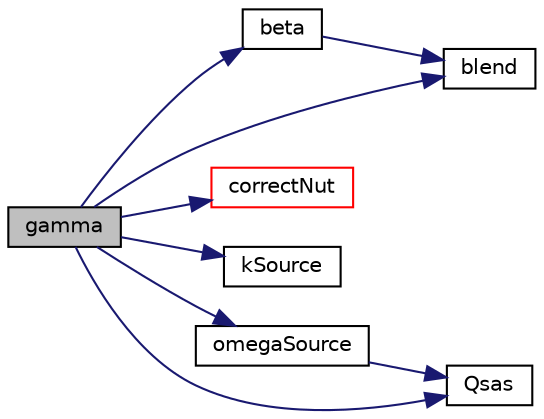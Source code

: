 digraph "gamma"
{
  bgcolor="transparent";
  edge [fontname="Helvetica",fontsize="10",labelfontname="Helvetica",labelfontsize="10"];
  node [fontname="Helvetica",fontsize="10",shape=record];
  rankdir="LR";
  Node1 [label="gamma",height=0.2,width=0.4,color="black", fillcolor="grey75", style="filled", fontcolor="black"];
  Node1 -> Node2 [color="midnightblue",fontsize="10",style="solid",fontname="Helvetica"];
  Node2 [label="beta",height=0.2,width=0.4,color="black",URL="$a01268.html#a9cdd6dbba8dfc26cdfcb03b8d42bfb32"];
  Node2 -> Node3 [color="midnightblue",fontsize="10",style="solid",fontname="Helvetica"];
  Node3 [label="blend",height=0.2,width=0.4,color="black",URL="$a01268.html#a4280cd8801b5dd594c098cc3b5da7d11"];
  Node1 -> Node3 [color="midnightblue",fontsize="10",style="solid",fontname="Helvetica"];
  Node1 -> Node4 [color="midnightblue",fontsize="10",style="solid",fontname="Helvetica"];
  Node4 [label="correctNut",height=0.2,width=0.4,color="red",URL="$a01268.html#aaffe89433f18f1ee4137486e19219448"];
  Node1 -> Node5 [color="midnightblue",fontsize="10",style="solid",fontname="Helvetica"];
  Node5 [label="kSource",height=0.2,width=0.4,color="black",URL="$a01268.html#a35d9c0577be35b98ff5b50384753d958"];
  Node1 -> Node6 [color="midnightblue",fontsize="10",style="solid",fontname="Helvetica"];
  Node6 [label="omegaSource",height=0.2,width=0.4,color="black",URL="$a01268.html#ae16496d833a38744a976957bed708a22"];
  Node6 -> Node7 [color="midnightblue",fontsize="10",style="solid",fontname="Helvetica"];
  Node7 [label="Qsas",height=0.2,width=0.4,color="black",URL="$a01268.html#a34869fb4e2ae5538b5fc15150af30642"];
  Node1 -> Node7 [color="midnightblue",fontsize="10",style="solid",fontname="Helvetica"];
}
